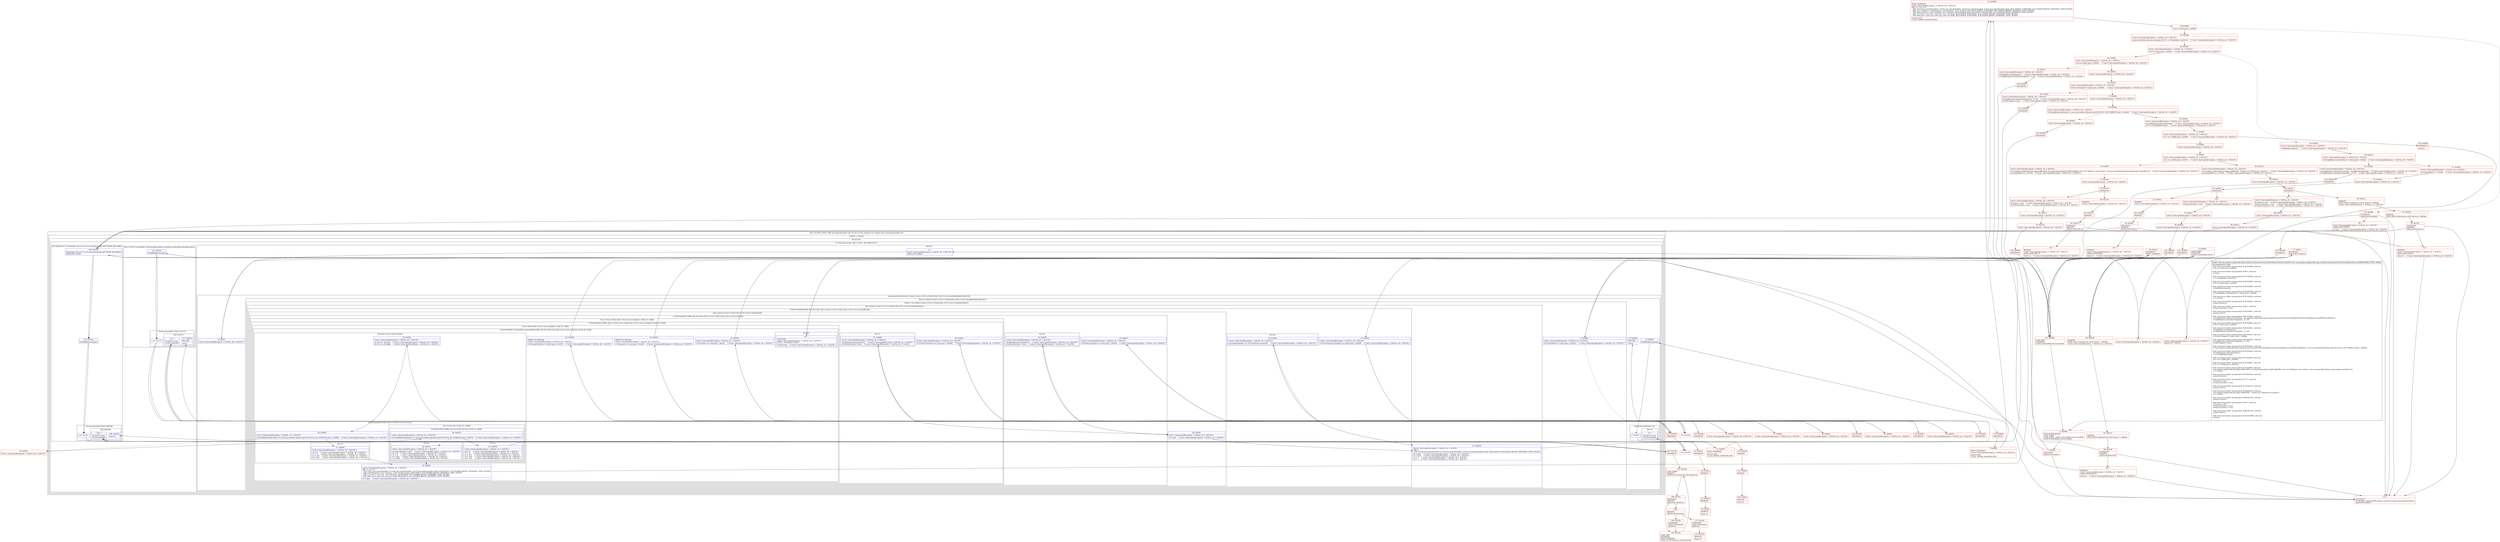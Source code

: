 digraph "CFG forcom.mapbox.mapboxsdk.maps.renderer.textureview.TextureViewRenderThread.run()V" {
subgraph cluster_Region_1264823292 {
label = "R(1:(1:(2:2|3))) | DECL_VAR: java.lang.Runnable null, int null, int null, boolean null, boolean null, java.lang.Runnable null\l";
node [shape=record,color=blue];
subgraph cluster_LoopRegion_1306323587 {
label = "LOOP:0: (1:(2:2|3))";
node [shape=record,color=blue];
subgraph cluster_Region_1619966888 {
label = "R(1:(2:2|3))";
node [shape=record,color=blue];
subgraph cluster_TryCatchRegion_1782563982 {
label = "Try: R(2:2|3) catches: R(2:111|155), R(3:100|101|141)";
node [shape=record,color=blue];
subgraph cluster_Region_1012252286 {
label = "R(2:2|3)";
node [shape=record,color=blue];
Node_2 [shape=record,label="{2\:\ ?|Catch:\{ InterruptedException \-\> 0x014e, all \-\> 0x0139 \}\lSplitter:B:1:0x0001\l}"];
subgraph cluster_SynchronizedRegion_385336197 {
label = "Synchronized:R(2:3|(4:(2:(1:20)(2:(1:24)(1:(1:27)(1:(1:95)(3:35|(1:37)(1:(1:41)(1:42))|38)))|28)|21)|8|10|13))";
node [shape=record,color=blue];
Node_3 [shape=record,label="{3\:\ 0x0003|Catch:\{ InterruptedException \-\> 0x014e, all \-\> 0x0139 \}\l}"];
subgraph cluster_Region_53569800 {
label = "R(4:(2:(1:20)(2:(1:24)(1:(1:27)(1:(1:95)(3:35|(1:37)(1:(1:41)(1:42))|38)))|28)|21)|8|10|13)";
node [shape=record,color=blue];
subgraph cluster_LoopRegion_398382676 {
label = "LOOP:1: (2:(1:20)(2:(1:24)(1:(1:27)(1:(1:95)(3:35|(1:37)(1:(1:41)(1:42))|38)))|28)|21)";
node [shape=record,color=blue];
Node_6 [shape=record,label="{6\:\ 0x0006|Catch:\{ InterruptedException \-\> 0x014e, all \-\> 0x0139 \}\l|if (r9.shouldExit == false) goto L_0x001d     \/\/ Catch:\{ InterruptedException \-\> 0x014e, all \-\> 0x0139 \}\l}"];
subgraph cluster_Region_695375653 {
label = "R(2:(1:20)(2:(1:24)(1:(1:27)(1:(1:95)(3:35|(1:37)(1:(1:41)(1:42))|38)))|28)|21)";
node [shape=record,color=blue];
subgraph cluster_IfRegion_109657235 {
label = "IF [B:19:0x0026] THEN: R(1:20) ELSE: R(2:(1:24)(1:(1:27)(1:(1:95)(3:35|(1:37)(1:(1:41)(1:42))|38)))|28)";
node [shape=record,color=blue];
Node_19 [shape=record,label="{19\:\ 0x0026|Catch:\{ InterruptedException \-\> 0x014e, all \-\> 0x0139 \}\l|if (r9.eventQueue.isEmpty() == false) goto L_0x0028     \/\/ Catch:\{ InterruptedException \-\> 0x014e, all \-\> 0x0139 \}\l}"];
subgraph cluster_Region_45499654 {
label = "R(1:20)";
node [shape=record,color=blue];
Node_20 [shape=record,label="{20\:\ 0x0028|Catch:\{ InterruptedException \-\> 0x014e, all \-\> 0x0139 \}\l|java.lang.Runnable r2 = r9.eventQueue.remove(0)     \/\/ Catch:\{ InterruptedException \-\> 0x014e, all \-\> 0x0139 \}\l}"];
}
subgraph cluster_Region_387960657 {
label = "R(2:(1:24)(1:(1:27)(1:(1:95)(3:35|(1:37)(1:(1:41)(1:42))|38)))|28)";
node [shape=record,color=blue];
subgraph cluster_IfRegion_785001516 {
label = "IF [B:23:0x0037] THEN: R(1:24) ELSE: R(1:(1:27)(1:(1:95)(3:35|(1:37)(1:(1:41)(1:42))|38)))";
node [shape=record,color=blue];
Node_23 [shape=record,label="{23\:\ 0x0037|Catch:\{ InterruptedException \-\> 0x014e, all \-\> 0x0139 \}\l|if (r9.destroySurface == true) goto L_0x0039     \/\/ Catch:\{ InterruptedException \-\> 0x014e, all \-\> 0x0139 \}\l}"];
subgraph cluster_Region_649820628 {
label = "R(1:24)";
node [shape=record,color=blue];
Node_24 [shape=record,label="{24\:\ 0x0039|Catch:\{ InterruptedException \-\> 0x014e, all \-\> 0x0139 \}\l|r9.eglHolder.destroySurface()     \/\/ Catch:\{ InterruptedException \-\> 0x014e, all \-\> 0x0139 \}\lr9.destroySurface = false     \/\/ Catch:\{ InterruptedException \-\> 0x014e, all \-\> 0x0139 \}\l}"];
}
subgraph cluster_Region_1196820257 {
label = "R(1:(1:27)(1:(1:95)(3:35|(1:37)(1:(1:41)(1:42))|38))) | ELSE_IF_CHAIN\l";
node [shape=record,color=blue];
subgraph cluster_IfRegion_150263548 {
label = "IF [B:26:0x0043] THEN: R(1:27) ELSE: R(1:(1:95)(3:35|(1:37)(1:(1:41)(1:42))|38)) | ELSE_IF_CHAIN\l";
node [shape=record,color=blue];
Node_26 [shape=record,label="{26\:\ 0x0043|Catch:\{ InterruptedException \-\> 0x014e, all \-\> 0x0139 \}\l|if (r9.destroyContext == true) goto L_0x0045     \/\/ Catch:\{ InterruptedException \-\> 0x014e, all \-\> 0x0139 \}\l}"];
subgraph cluster_Region_1998598274 {
label = "R(1:27)";
node [shape=record,color=blue];
Node_27 [shape=record,label="{27\:\ 0x0045|Catch:\{ InterruptedException \-\> 0x014e, all \-\> 0x0139 \}\l|r9.eglHolder.destroyContext()     \/\/ Catch:\{ InterruptedException \-\> 0x014e, all \-\> 0x0139 \}\lr9.destroyContext = false     \/\/ Catch:\{ InterruptedException \-\> 0x014e, all \-\> 0x0139 \}\l}"];
}
subgraph cluster_Region_178819691 {
label = "R(1:(1:95)(3:35|(1:37)(1:(1:41)(1:42))|38)) | ELSE_IF_CHAIN\l";
node [shape=record,color=blue];
subgraph cluster_IfRegion_2108744464 {
label = "IF [B:30:0x0050, B:32:0x0054, B:34:0x0058] THEN: R(1:95) ELSE: R(3:35|(1:37)(1:(1:41)(1:42))|38) | ELSE_IF_CHAIN\l";
node [shape=record,color=blue];
Node_30 [shape=record,label="{30\:\ 0x0050|Catch:\{ InterruptedException \-\> 0x014e, all \-\> 0x0139 \}\l|if (r9.surface == null) goto L_0x012f     \/\/ Catch:\{ InterruptedException \-\> 0x014e, all \-\> 0x0139 \}\l}"];
Node_32 [shape=record,label="{32\:\ 0x0054|ADDED_TO_REGION\lCatch:\{ InterruptedException \-\> 0x014e, all \-\> 0x0139 \}\l|if (r9.paused == true) goto L_0x012f     \/\/ Catch:\{ InterruptedException \-\> 0x014e, all \-\> 0x0139 \}\l}"];
Node_34 [shape=record,label="{34\:\ 0x0058|ADDED_TO_REGION\lCatch:\{ InterruptedException \-\> 0x014e, all \-\> 0x0139 \}\l|if (r9.requestRender == false) goto L_0x012f     \/\/ Catch:\{ InterruptedException \-\> 0x014e, all \-\> 0x0139 \}\l}"];
subgraph cluster_Region_1398638956 {
label = "R(1:95)";
node [shape=record,color=blue];
Node_95 [shape=record,label="{95\:\ ?|LOOP_END\lCatch:\{ InterruptedException \-\> 0x014e, all \-\> 0x0139 \}\lLOOP:1: B:4:0x0004\-\>B:95:?\l|r9.lock.wait()     \/\/ Catch:\{ InterruptedException \-\> 0x014e, all \-\> 0x0139 \}\l}"];
}
subgraph cluster_Region_53805794 {
label = "R(3:35|(1:37)(1:(1:41)(1:42))|38)";
node [shape=record,color=blue];
Node_35 [shape=record,label="{35\:\ 0x005a|Catch:\{ InterruptedException \-\> 0x014e, all \-\> 0x0139 \}\l|int int r3 = r9.width     \/\/ Catch:\{ InterruptedException \-\> 0x014e, all \-\> 0x0139 \}\lint int r2 = r9.height     \/\/ Catch:\{ InterruptedException \-\> 0x014e, all \-\> 0x0139 \}\l}"];
subgraph cluster_IfRegion_630130597 {
label = "IF [B:36:0x0066] THEN: R(1:37) ELSE: R(1:(1:41)(1:42))";
node [shape=record,color=blue];
Node_36 [shape=record,label="{36\:\ 0x0066|Catch:\{ InterruptedException \-\> 0x014e, all \-\> 0x0139 \}\l|if (r9.eglHolder.eglContext == javax.microedition.khronos.egl.EGL10.EGL_NO_CONTEXT) goto L_0x0068     \/\/ Catch:\{ InterruptedException \-\> 0x014e, all \-\> 0x0139 \}\l}"];
subgraph cluster_Region_1090432300 {
label = "R(1:37)";
node [shape=record,color=blue];
Node_37 [shape=record,label="{37\:\ 0x0068|Catch:\{ InterruptedException \-\> 0x014e, all \-\> 0x0139 \}\l|r8 = r2     \/\/ Catch:\{ InterruptedException \-\> 0x014e, all \-\> 0x0139 \}\lr7 = r3     \/\/ Catch:\{ InterruptedException \-\> 0x014e, all \-\> 0x0139 \}\lr2 = null     \/\/ Catch:\{ InterruptedException \-\> 0x014e, all \-\> 0x0139 \}\lr3 = true     \/\/ Catch:\{ InterruptedException \-\> 0x014e, all \-\> 0x0139 \}\l}"];
}
subgraph cluster_Region_1803219637 {
label = "R(1:(1:41)(1:42)) | ELSE_IF_CHAIN\l";
node [shape=record,color=blue];
subgraph cluster_IfRegion_296232105 {
label = "IF [B:40:0x0076] THEN: R(1:41) ELSE: R(1:42) | ELSE_IF_CHAIN\l";
node [shape=record,color=blue];
Node_40 [shape=record,label="{40\:\ 0x0076|Catch:\{ InterruptedException \-\> 0x014e, all \-\> 0x0139 \}\l|if (r9.eglHolder.eglSurface == javax.microedition.khronos.egl.EGL10.EGL_NO_SURFACE) goto L_0x0078     \/\/ Catch:\{ InterruptedException \-\> 0x014e, all \-\> 0x0139 \}\l}"];
subgraph cluster_Region_1892698181 {
label = "R(1:41)";
node [shape=record,color=blue];
Node_41 [shape=record,label="{41\:\ 0x0078|Catch:\{ InterruptedException \-\> 0x014e, all \-\> 0x0139 \}\l|r8 = r2     \/\/ Catch:\{ InterruptedException \-\> 0x014e, all \-\> 0x0139 \}\lr7 = r3     \/\/ Catch:\{ InterruptedException \-\> 0x014e, all \-\> 0x0139 \}\lr2 = null     \/\/ Catch:\{ InterruptedException \-\> 0x014e, all \-\> 0x0139 \}\lr3 = false     \/\/ Catch:\{ InterruptedException \-\> 0x014e, all \-\> 0x0139 \}\lr6 = true     \/\/ Catch:\{ InterruptedException \-\> 0x014e, all \-\> 0x0139 \}\l}"];
}
subgraph cluster_Region_8740116 {
label = "R(1:42)";
node [shape=record,color=blue];
Node_42 [shape=record,label="{42\:\ 0x007e|Catch:\{ InterruptedException \-\> 0x014e, all \-\> 0x0139 \}\l|r9.requestRender = false     \/\/ Catch:\{ InterruptedException \-\> 0x014e, all \-\> 0x0139 \}\lr8 = r2     \/\/ Catch:\{ InterruptedException \-\> 0x014e, all \-\> 0x0139 \}\lr7 = r3     \/\/ Catch:\{ InterruptedException \-\> 0x014e, all \-\> 0x0139 \}\lr2 = null     \/\/ Catch:\{ InterruptedException \-\> 0x014e, all \-\> 0x0139 \}\lr3 = false     \/\/ Catch:\{ InterruptedException \-\> 0x014e, all \-\> 0x0139 \}\l}"];
}
}
}
}
Node_38 [shape=record,label="{38\:\ 0x006c|Catch:\{ InterruptedException \-\> 0x014e, all \-\> 0x0139 \}\lPHI: r2 r3 r7 r8 \l  PHI: (r2v42 java.lang.Runnable) = (r2v40 java.lang.Runnable), (r2v43 java.lang.Runnable) binds: [B:42:0x007e, B:37:0x0068] A[DONT_GENERATE, DONT_INLINE]\l  PHI: (r3v9 boolean) = (r3v7 boolean), (r3v10 boolean) binds: [B:42:0x007e, B:37:0x0068] A[DONT_GENERATE, DONT_INLINE]\l  PHI: (r7v5 int) = (r7v3 int), (r7v6 int) binds: [B:42:0x007e, B:37:0x0068] A[DONT_GENERATE, DONT_INLINE]\l  PHI: (r8v3 int) = (r8v1 int), (r8v4 int) binds: [B:42:0x007e, B:37:0x0068] A[DONT_GENERATE, DONT_INLINE]\l|r6 = false     \/\/ Catch:\{ InterruptedException \-\> 0x014e, all \-\> 0x0139 \}\l}"];
}
}
}
}
}
}
Node_28 [shape=record,label="{28\:\ 0x004c|Catch:\{ InterruptedException \-\> 0x014e, all \-\> 0x0139 \}\l|r2 = null     \/\/ Catch:\{ InterruptedException \-\> 0x014e, all \-\> 0x0139 \}\l}"];
}
}
Node_21 [shape=record,label="{21\:\ 0x0030|Catch:\{ InterruptedException \-\> 0x014e, all \-\> 0x0139 \}\lPHI: r2 \l  PHI: (r2v44 java.lang.Runnable) = (r2v9 java.lang.Runnable), (r2v32 java.lang.Runnable) binds: [B:20:0x0028, B:28:0x004c] A[DONT_GENERATE, DONT_INLINE]\l|r3 = false     \/\/ Catch:\{ InterruptedException \-\> 0x014e, all \-\> 0x0139 \}\lr6 = false     \/\/ Catch:\{ InterruptedException \-\> 0x014e, all \-\> 0x0139 \}\lr7 = \-1     \/\/ Catch:\{ InterruptedException \-\> 0x014e, all \-\> 0x0139 \}\lr8 = \-1     \/\/ Catch:\{ InterruptedException \-\> 0x014e, all \-\> 0x0139 \}\l}"];
}
}
Node_8 [shape=record,label="{8\:\ 0x0009|r9.eglHolder.cleanup()\l}"];
subgraph cluster_SynchronizedRegion_771868953 {
label = "Synchronized:R(2:9|(1:11))";
node [shape=record,color=blue];
Node_9 [shape=record,label="{9\:\ 0x0010}"];
subgraph cluster_Region_1944998227 {
label = "R(1:11)";
node [shape=record,color=blue];
Node_11 [shape=record,label="{11\:\ ?|r9.exited = true\lr9.lock.notifyAll()\l}"];
}
}
Node_13 [shape=record,label="{13\:\ 0x0019|RETURN\l|return\l}"];
}
}
}
subgraph cluster_Region_1329457857 {
label = "R(2:111|155) | ExcHandler: InterruptedException (unused java.lang.InterruptedException)\l";
node [shape=record,color=blue];
Node_111 [shape=record,label="{111\:\ 0x014e|r9.eglHolder.cleanup()\l}"];
subgraph cluster_SynchronizedRegion_526385891 {
label = "Synchronized:R(2:113|(2:115|117))";
node [shape=record,color=blue];
Node_113 [shape=record,label="{113\:\ 0x0155}"];
subgraph cluster_Region_1057577239 {
label = "R(2:115|117)";
node [shape=record,color=blue];
Node_115 [shape=record,label="{115\:\ ?|r9.exited = true\lr9.lock.notifyAll()\l}"];
Node_117 [shape=record,label="{117\:\ 0x015e|RETURN\l|return\l}"];
}
}
}
subgraph cluster_Region_1047323500 {
label = "R(3:100|101|141) | ExcHandler: all (r1v2 'th' java.lang.Throwable A[CUSTOM_DECLARE])\l";
node [shape=record,color=blue];
Node_100 [shape=record,label="{100\:\ 0x0139|ExcHandler: all (r1v2 'th' java.lang.Throwable A[CUSTOM_DECLARE])\lSplitter:B:1:0x0001\l}"];
Node_101 [shape=record,label="{101\:\ 0x013a|r9.eglHolder.cleanup()\l}"];
subgraph cluster_SynchronizedRegion_514293122 {
label = "Synchronized:R(2:102|(2:104|106))";
node [shape=record,color=blue];
Node_102 [shape=record,label="{102\:\ 0x0141}"];
subgraph cluster_Region_21959599 {
label = "R(2:104|106)";
node [shape=record,color=blue];
Node_104 [shape=record,label="{104\:\ ?|r9.exited = true\lr9.lock.notifyAll()\l}"];
Node_106 [shape=record,label="{106\:\ 0x014a|throw r1\l}"];
}
}
}
}
}
}
}
subgraph cluster_Region_1329457857 {
label = "R(2:111|155) | ExcHandler: InterruptedException (unused java.lang.InterruptedException)\l";
node [shape=record,color=blue];
Node_111 [shape=record,label="{111\:\ 0x014e|r9.eglHolder.cleanup()\l}"];
subgraph cluster_SynchronizedRegion_526385891 {
label = "Synchronized:R(2:113|(2:115|117))";
node [shape=record,color=blue];
Node_113 [shape=record,label="{113\:\ 0x0155}"];
subgraph cluster_Region_1057577239 {
label = "R(2:115|117)";
node [shape=record,color=blue];
Node_115 [shape=record,label="{115\:\ ?|r9.exited = true\lr9.lock.notifyAll()\l}"];
Node_117 [shape=record,label="{117\:\ 0x015e|RETURN\l|return\l}"];
}
}
}
subgraph cluster_Region_1047323500 {
label = "R(3:100|101|141) | ExcHandler: all (r1v2 'th' java.lang.Throwable A[CUSTOM_DECLARE])\l";
node [shape=record,color=blue];
Node_100 [shape=record,label="{100\:\ 0x0139|ExcHandler: all (r1v2 'th' java.lang.Throwable A[CUSTOM_DECLARE])\lSplitter:B:1:0x0001\l}"];
Node_101 [shape=record,label="{101\:\ 0x013a|r9.eglHolder.cleanup()\l}"];
subgraph cluster_SynchronizedRegion_514293122 {
label = "Synchronized:R(2:102|(2:104|106))";
node [shape=record,color=blue];
Node_102 [shape=record,label="{102\:\ 0x0141}"];
subgraph cluster_Region_21959599 {
label = "R(2:104|106)";
node [shape=record,color=blue];
Node_104 [shape=record,label="{104\:\ ?|r9.exited = true\lr9.lock.notifyAll()\l}"];
Node_106 [shape=record,label="{106\:\ 0x014a|throw r1\l}"];
}
}
}
Node_0 [shape=record,color=red,label="{0\:\ 0x0000|MTH_ENTER_BLOCK\lLOOP_START\lLOOP_LABEL: LOOP:0: B:0:0x0000\-\>B:121:0x0000\lLOOP:0: B:0:0x0000\-\>B:121:0x0000\l}"];
Node_1 [shape=record,color=red,label="{1\:\ 0x0001|SYNTHETIC\lSplitter:B:1:0x0001\l}"];
Node_4 [shape=record,color=red,label="{4\:\ 0x0004|LOOP_START\lSYNTHETIC\lLOOP:1: B:4:0x0004\-\>B:95:?\l}"];
Node_5 [shape=record,color=red,label="{5\:\ ?|Catch:\{ InterruptedException \-\> 0x014e, all \-\> 0x0139 \}\l}"];
Node_7 [shape=record,color=red,label="{7\:\ 0x0008|DONT_GENERATE\lCatch:\{ InterruptedException \-\> 0x014e, all \-\> 0x0139 \}\l|monitor\-exit(\l\/\/ error: 0x0008: MONITOR_EXIT  \l}"];
Node_10 [shape=record,color=red,label="{10\:\ 0x0011|SYNTHETIC\l}"];
Node_12 [shape=record,color=red,label="{12\:\ 0x0018|DONT_GENERATE\l|monitor\-exit(\l\/\/ error: 0x0018: MONITOR_EXIT  \l}"];
Node_14 [shape=record,color=red,label="{14\:\ 0x001a|REMOVE\l}"];
Node_15 [shape=record,color=red,label="{15\:\ 0x001b|REMOVE\l}"];
Node_16 [shape=record,color=red,label="{16\:\ 0x001c|REMOVE\l|throw r0\l}"];
Node_17 [shape=record,color=red,label="{17\:\ 0x001d|SYNTHETIC\lSplitter:B:17:0x001d\l}"];
Node_18 [shape=record,color=red,label="{18\:\ ?|Catch:\{ InterruptedException \-\> 0x014e, all \-\> 0x0139 \}\lSplitter:B:17:0x001d\l}"];
Node_22 [shape=record,color=red,label="{22\:\ 0x0035|Catch:\{ InterruptedException \-\> 0x014e, all \-\> 0x0139 \}\l}"];
Node_25 [shape=record,color=red,label="{25\:\ 0x0041|Catch:\{ InterruptedException \-\> 0x014e, all \-\> 0x0139 \}\l}"];
Node_29 [shape=record,color=red,label="{29\:\ 0x004e|Catch:\{ InterruptedException \-\> 0x014e, all \-\> 0x0139 \}\l}"];
Node_31 [shape=record,color=red,label="{31\:\ 0x0052|Catch:\{ InterruptedException \-\> 0x014e, all \-\> 0x0139 \}\l}"];
Node_33 [shape=record,color=red,label="{33\:\ 0x0056|Catch:\{ InterruptedException \-\> 0x014e, all \-\> 0x0139 \}\l}"];
Node_39 [shape=record,color=red,label="{39\:\ 0x006e|Catch:\{ InterruptedException \-\> 0x014e, all \-\> 0x0139 \}\l}"];
Node_43 [shape=record,color=red,label="{43\:\ 0x0085|DONT_GENERATE\lCatch:\{ InterruptedException \-\> 0x014e, all \-\> 0x0139 \}\lPHI: r2 r3 r6 r7 r8 \l  PHI: (r2v10 java.lang.Runnable) = (r2v41 java.lang.Runnable), (r2v42 java.lang.Runnable), (r2v44 java.lang.Runnable) binds: [B:41:0x0078, B:38:0x006c, B:21:0x0030] A[DONT_GENERATE, DONT_INLINE]\l  PHI: (r3v1 boolean) = (r3v8 boolean), (r3v9 boolean), (r3v11 boolean) binds: [B:41:0x0078, B:38:0x006c, B:21:0x0030] A[DONT_GENERATE, DONT_INLINE]\l  PHI: (r6v0 boolean) = (r6v6 boolean), (r6v7 boolean), (r6v8 boolean) binds: [B:41:0x0078, B:38:0x006c, B:21:0x0030] A[DONT_GENERATE, DONT_INLINE]\l  PHI: (r7v0 int) = (r7v4 int), (r7v5 int), (r7v7 int) binds: [B:41:0x0078, B:38:0x006c, B:21:0x0030] A[DONT_GENERATE, DONT_INLINE]\l  PHI: (r8v0 int) = (r8v2 int), (r8v3 int), (r8v5 int) binds: [B:41:0x0078, B:38:0x006c, B:21:0x0030] A[DONT_GENERATE, DONT_INLINE]\l|monitor\-exit(\l\/\/ error: 0x0085: MONITOR_EXIT  \l}"];
Node_44 [shape=record,color=red,label="{44\:\ 0x0086|if (r2 == null) goto L_0x008d\l}"];
Node_45 [shape=record,color=red,label="{45\:\ 0x0088|SYNTHETIC\lSplitter:B:45:0x0088\l}"];
Node_46 [shape=record,color=red,label="{46\:\ ?|Catch:\{ InterruptedException \-\> 0x014e, all \-\> 0x0139 \}\lSplitter:B:45:0x0088\l|r2.run()     \/\/ Catch:\{ InterruptedException \-\> 0x014e, all \-\> 0x0139 \}\l}"];
Node_47 [shape=record,color=red,label="{47\:\ 0x008d|Catch:\{ InterruptedException \-\> 0x014e, all \-\> 0x0139 \}\l|javax.microedition.khronos.opengles.GL10 r1 = r9.eglHolder.createGL()     \/\/ Catch:\{ InterruptedException \-\> 0x014e, all \-\> 0x0139 \}\l}"];
Node_48 [shape=record,color=red,label="{48\:\ 0x0093|Catch:\{ InterruptedException \-\> 0x014e, all \-\> 0x0139 \}\l|if (r3 == false) goto L_0x00bf     \/\/ Catch:\{ InterruptedException \-\> 0x014e, all \-\> 0x0139 \}\l}"];
Node_49 [shape=record,color=red,label="{49\:\ 0x0095|Catch:\{ InterruptedException \-\> 0x014e, all \-\> 0x0139 \}\l|r9.eglHolder.prepare()     \/\/ Catch:\{ InterruptedException \-\> 0x014e, all \-\> 0x0139 \}\l}"];
Node_50 [shape=record,color=red,label="{50\:\ 0x00a0|Catch:\{ InterruptedException \-\> 0x014e, all \-\> 0x0139 \}\l|if (r9.eglHolder.createSurface() != false) goto L_0x00ad     \/\/ Catch:\{ InterruptedException \-\> 0x014e, all \-\> 0x0139 \}\l}"];
Node_51 [shape=record,color=red,label="{51\:\ 0x00a2|Catch:\{ InterruptedException \-\> 0x014e, all \-\> 0x0139 \}\l|java.lang.Object r1 = r9.lock     \/\/ Catch:\{ InterruptedException \-\> 0x014e, all \-\> 0x0139 \}\l}"];
Node_52 [shape=record,color=red,label="{52\:\ 0x00a4|Catch:\{ InterruptedException \-\> 0x014e, all \-\> 0x0139 \}\l}"];
Node_53 [shape=record,color=red,label="{53\:\ 0x00a5|SYNTHETIC\l}"];
Node_54 [shape=record,color=red,label="{54\:\ ?|Catch:\{ InterruptedException \-\> 0x014e, all \-\> 0x0139 \}\l|r9.destroySurface = true     \/\/ Catch:\{ InterruptedException \-\> 0x014e, all \-\> 0x0139 \}\l}"];
Node_55 [shape=record,color=red,label="{55\:\ 0x00a7|Catch:\{ InterruptedException \-\> 0x014e, all \-\> 0x0139 \}\l}"];
Node_56 [shape=record,color=red,label="{56\:\ 0x00a8|Catch:\{ InterruptedException \-\> 0x014e, all \-\> 0x0139 \}\l}"];
Node_57 [shape=record,color=red,label="{57\:\ 0x00aa|REMOVE\lCatch:\{ InterruptedException \-\> 0x014e, all \-\> 0x0139 \}\l}"];
Node_58 [shape=record,color=red,label="{58\:\ 0x00ab|REMOVE\l}"];
Node_59 [shape=record,color=red,label="{59\:\ 0x00ac|SYNTHETIC\lREMOVE\lSplitter:B:59:0x00ac\l}"];
Node_60 [shape=record,color=red,label="{60\:\ ?|REMOVE\lCatch:\{ InterruptedException \-\> 0x014e, all \-\> 0x0139 \}\lSplitter:B:59:0x00ac\l|throw r2     \/\/ Catch:\{ InterruptedException \-\> 0x014e, all \-\> 0x0139 \}\l}"];
Node_61 [shape=record,color=red,label="{61\:\ 0x00ad|Catch:\{ InterruptedException \-\> 0x014e, all \-\> 0x0139 \}\l|r9.mapRenderer.onSurfaceCreated(r1, r9.eglHolder.eglConfig)     \/\/ Catch:\{ InterruptedException \-\> 0x014e, all \-\> 0x0139 \}\lr9.mapRenderer.onSurfaceChanged(r1, r7, r8)     \/\/ Catch:\{ InterruptedException \-\> 0x014e, all \-\> 0x0139 \}\l}"];
Node_62 [shape=record,color=red,label="{62\:\ 0x00bf|Catch:\{ InterruptedException \-\> 0x014e, all \-\> 0x0139 \}\l|if (r6 == false) goto L_0x00cd     \/\/ Catch:\{ InterruptedException \-\> 0x014e, all \-\> 0x0139 \}\l}"];
Node_63 [shape=record,color=red,label="{63\:\ 0x00c1|Catch:\{ InterruptedException \-\> 0x014e, all \-\> 0x0139 \}\l|r9.eglHolder.createSurface()     \/\/ Catch:\{ InterruptedException \-\> 0x014e, all \-\> 0x0139 \}\lr9.mapRenderer.onSurfaceChanged(r1, r7, r8)     \/\/ Catch:\{ InterruptedException \-\> 0x014e, all \-\> 0x0139 \}\l}"];
Node_64 [shape=record,color=red,label="{64\:\ 0x00cd|Catch:\{ InterruptedException \-\> 0x014e, all \-\> 0x0139 \}\l}"];
Node_65 [shape=record,color=red,label="{65\:\ 0x00cf|Catch:\{ InterruptedException \-\> 0x014e, all \-\> 0x0139 \}\l|if (r9.sizeChanged == false) goto L_0x00da     \/\/ Catch:\{ InterruptedException \-\> 0x014e, all \-\> 0x0139 \}\l}"];
Node_66 [shape=record,color=red,label="{66\:\ 0x00d1|Catch:\{ InterruptedException \-\> 0x014e, all \-\> 0x0139 \}\l|r9.mapRenderer.onSurfaceChanged(r1, r7, r8)     \/\/ Catch:\{ InterruptedException \-\> 0x014e, all \-\> 0x0139 \}\lr9.sizeChanged = false     \/\/ Catch:\{ InterruptedException \-\> 0x014e, all \-\> 0x0139 \}\l}"];
Node_67 [shape=record,color=red,label="{67\:\ 0x00da|Catch:\{ InterruptedException \-\> 0x014e, all \-\> 0x0139 \}\l}"];
Node_68 [shape=record,color=red,label="{68\:\ 0x00e2|Catch:\{ InterruptedException \-\> 0x014e, all \-\> 0x0139 \}\l|if (r9.eglHolder.eglSurface != javax.microedition.khronos.egl.EGL10.EGL_NO_SURFACE) goto L_0x00e6     \/\/ Catch:\{ InterruptedException \-\> 0x014e, all \-\> 0x0139 \}\l}"];
Node_69 [shape=record,color=red,label="{69\:\ 0x00e4|Catch:\{ InterruptedException \-\> 0x014e, all \-\> 0x0139 \}\l}"];
Node_70 [shape=record,color=red,label="{70\:\ 0x00e6|Catch:\{ InterruptedException \-\> 0x014e, all \-\> 0x0139 \}\l|r9.mapRenderer.onDrawFrame(r1)     \/\/ Catch:\{ InterruptedException \-\> 0x014e, all \-\> 0x0139 \}\lint r1 = r9.eglHolder.swap()     \/\/ Catch:\{ InterruptedException \-\> 0x014e, all \-\> 0x0139 \}\l}"];
Node_71 [shape=record,color=red,label="{71\:\ 0x00f3|Catch:\{ InterruptedException \-\> 0x014e, all \-\> 0x0139 \}\l|if (r1 == 12288) goto L_0x0000     \/\/ Catch:\{ InterruptedException \-\> 0x014e, all \-\> 0x0139 \}\l}"];
Node_72 [shape=record,color=red,label="{72\:\ 0x00f5|Catch:\{ InterruptedException \-\> 0x014e, all \-\> 0x0139 \}\l}"];
Node_73 [shape=record,color=red,label="{73\:\ 0x00f7|Catch:\{ InterruptedException \-\> 0x014e, all \-\> 0x0139 \}\l|if (r1 == 12302) goto L_0x0119     \/\/ Catch:\{ InterruptedException \-\> 0x014e, all \-\> 0x0139 \}\l}"];
Node_74 [shape=record,color=red,label="{74\:\ 0x00f9|Catch:\{ InterruptedException \-\> 0x014e, all \-\> 0x0139 \}\l|com.mapbox.mapboxsdk.log.Logger.m86w(TAG, java.lang.String.format(\"eglSwapBuffer error: %s. Waiting or new surface\", new java.lang.Object[]\{java.lang.Integer.valueOf(r1)\}))     \/\/ Catch:\{ InterruptedException \-\> 0x014e, all \-\> 0x0139 \}\ljava.lang.Object r1 = r9.lock     \/\/ Catch:\{ InterruptedException \-\> 0x014e, all \-\> 0x0139 \}\l}"];
Node_75 [shape=record,color=red,label="{75\:\ 0x010e|Catch:\{ InterruptedException \-\> 0x014e, all \-\> 0x0139 \}\l}"];
Node_76 [shape=record,color=red,label="{76\:\ 0x010f|SYNTHETIC\l}"];
Node_77 [shape=record,color=red,label="{77\:\ ?|Catch:\{ InterruptedException \-\> 0x014e, all \-\> 0x0139 \}\l|r9.surface = null     \/\/ Catch:\{ InterruptedException \-\> 0x014e, all \-\> 0x0139 \}\lr9.destroySurface = true     \/\/ Catch:\{ InterruptedException \-\> 0x014e, all \-\> 0x0139 \}\l}"];
Node_78 [shape=record,color=red,label="{78\:\ 0x0113|Catch:\{ InterruptedException \-\> 0x014e, all \-\> 0x0139 \}\l}"];
Node_79 [shape=record,color=red,label="{79\:\ 0x0114|Catch:\{ InterruptedException \-\> 0x014e, all \-\> 0x0139 \}\l}"];
Node_80 [shape=record,color=red,label="{80\:\ 0x0116|REMOVE\lCatch:\{ InterruptedException \-\> 0x014e, all \-\> 0x0139 \}\l}"];
Node_81 [shape=record,color=red,label="{81\:\ 0x0117|REMOVE\l}"];
Node_82 [shape=record,color=red,label="{82\:\ 0x0118|SYNTHETIC\lREMOVE\lSplitter:B:82:0x0118\l}"];
Node_83 [shape=record,color=red,label="{83\:\ ?|REMOVE\lCatch:\{ InterruptedException \-\> 0x014e, all \-\> 0x0139 \}\lSplitter:B:82:0x0118\l|throw r2     \/\/ Catch:\{ InterruptedException \-\> 0x014e, all \-\> 0x0139 \}\l}"];
Node_84 [shape=record,color=red,label="{84\:\ 0x0119|Catch:\{ InterruptedException \-\> 0x014e, all \-\> 0x0139 \}\l|com.mapbox.mapboxsdk.log.Logger.m86w(TAG, \"Context lost. Waiting for re\-aquire\")     \/\/ Catch:\{ InterruptedException \-\> 0x014e, all \-\> 0x0139 \}\ljava.lang.Object r1 = r9.lock     \/\/ Catch:\{ InterruptedException \-\> 0x014e, all \-\> 0x0139 \}\l}"];
Node_85 [shape=record,color=red,label="{85\:\ 0x0122|Catch:\{ InterruptedException \-\> 0x014e, all \-\> 0x0139 \}\l}"];
Node_86 [shape=record,color=red,label="{86\:\ 0x0123|SYNTHETIC\l}"];
Node_87 [shape=record,color=red,label="{87\:\ ?|Catch:\{ InterruptedException \-\> 0x014e, all \-\> 0x0139 \}\l|r9.surface = null     \/\/ Catch:\{ InterruptedException \-\> 0x014e, all \-\> 0x0139 \}\lr9.destroySurface = true     \/\/ Catch:\{ InterruptedException \-\> 0x014e, all \-\> 0x0139 \}\lr9.destroyContext = true     \/\/ Catch:\{ InterruptedException \-\> 0x014e, all \-\> 0x0139 \}\l}"];
Node_88 [shape=record,color=red,label="{88\:\ 0x0129|Catch:\{ InterruptedException \-\> 0x014e, all \-\> 0x0139 \}\l}"];
Node_89 [shape=record,color=red,label="{89\:\ 0x012a|Catch:\{ InterruptedException \-\> 0x014e, all \-\> 0x0139 \}\l}"];
Node_90 [shape=record,color=red,label="{90\:\ 0x012c|REMOVE\lEDGE_INSN: B:90:0x012c\-\>B:91:0x012d ?: BREAK  \lCatch:\{ InterruptedException \-\> 0x014e, all \-\> 0x0139 \}\l}"];
Node_91 [shape=record,color=red,label="{91\:\ 0x012d|REMOVE\lEDGE_INSN: B:90:0x012c\-\>B:91:0x012d ?: BREAK  \l}"];
Node_92 [shape=record,color=red,label="{92\:\ 0x012e|SYNTHETIC\lREMOVE\lSplitter:B:92:0x012e\l}"];
Node_93 [shape=record,color=red,label="{93\:\ ?|REMOVE\lCatch:\{ InterruptedException \-\> 0x014e, all \-\> 0x0139 \}\lSplitter:B:92:0x012e\l|throw r2     \/\/ Catch:\{ InterruptedException \-\> 0x014e, all \-\> 0x0139 \}\l}"];
Node_94 [shape=record,color=red,label="{94\:\ 0x012f|SYNTHETIC\lDONT_GENERATE\l}"];
Node_96 [shape=record,color=red,label="{96\:\ 0x0136|REMOVE\lEDGE_INSN: B:96:0x0136\-\>B:97:0x0137 ?: BREAK  \lCatch:\{ InterruptedException \-\> 0x014e, all \-\> 0x0139 \}\l}"];
Node_97 [shape=record,color=red,label="{97\:\ 0x0137|REMOVE\lEDGE_INSN: B:96:0x0136\-\>B:97:0x0137 ?: BREAK  \l}"];
Node_98 [shape=record,color=red,label="{98\:\ 0x0138|SYNTHETIC\lREMOVE\lSplitter:B:98:0x0138\l}"];
Node_99 [shape=record,color=red,label="{99\:\ ?|REMOVE\lCatch:\{ InterruptedException \-\> 0x014e, all \-\> 0x0139 \}\lSplitter:B:98:0x0138\l|throw r2     \/\/ Catch:\{ InterruptedException \-\> 0x014e, all \-\> 0x0139 \}\l}"];
Node_103 [shape=record,color=red,label="{103\:\ 0x0142|SYNTHETIC\l}"];
Node_105 [shape=record,color=red,label="{105\:\ 0x0149}"];
Node_107 [shape=record,color=red,label="{107\:\ 0x014b|LOOP_START\lREMOVE\lLOOP:2: B:107:0x014b\-\>B:136:0x014b\l}"];
Node_108 [shape=record,color=red,label="{108\:\ 0x014c|SYNTHETIC\lREMOVE\lSplitter:B:108:0x014c\l}"];
Node_109 [shape=record,color=red,label="{109\:\ ?|REMOVE\lSplitter:B:108:0x014c\l}"];
Node_110 [shape=record,color=red,label="{110\:\ 0x014d|REMOVE\l|throw r0\l}"];
Node_112 [shape=record,color=red,label="{112\:\ ?|SYNTHETIC\lExcHandler: InterruptedException (unused java.lang.InterruptedException)\lSplitter:B:1:0x0001\l}"];
Node_114 [shape=record,color=red,label="{114\:\ 0x0156|SYNTHETIC\l}"];
Node_116 [shape=record,color=red,label="{116\:\ 0x015d}"];
Node_118 [shape=record,color=red,label="{118\:\ 0x015f|REMOVE\l}"];
Node_119 [shape=record,color=red,label="{119\:\ 0x0160|REMOVE\l}"];
Node_120 [shape=record,color=red,label="{120\:\ 0x0161|REMOVE\l|throw r0\l}"];
Node_121 [shape=record,color=red,label="{121\:\ 0x0000|LOOP_END\lSYNTHETIC\lLOOP:0: B:0:0x0000\-\>B:121:0x0000\l}"];
Node_122 [shape=record,color=red,label="{122\:\ 0x0008|SYNTHETIC\l}"];
Node_123 [shape=record,color=red,label="{123\:\ 0x0000|SYNTHETIC\l}"];
Node_124 [shape=record,color=red,label="{124\:\ 0x0000|SYNTHETIC\l}"];
Node_125 [shape=record,color=red,label="{125\:\ 0x0000|SYNTHETIC\l}"];
Node_126 [shape=record,color=red,label="{126\:\ 0x0000|SYNTHETIC\l}"];
Node_127 [shape=record,color=red,label="{127\:\ 0x0000|SYNTHETIC\l}"];
Node_128 [shape=record,color=red,label="{128\:\ 0x0000|SYNTHETIC\l}"];
Node_129 [shape=record,color=red,label="{129\:\ 0x0000|SYNTHETIC\l|continue\l}"];
Node_130 [shape=record,color=red,label="{130\:\ 0x0000|SYNTHETIC\l}"];
Node_131 [shape=record,color=red,label="{131\:\ 0x0000|SYNTHETIC\l}"];
Node_132 [shape=record,color=red,label="{132\:\ 0x0045|SYNTHETIC\l}"];
Node_133 [shape=record,color=red,label="{133\:\ 0x0028|SYNTHETIC\l}"];
Node_134 [shape=record,color=red,label="{134\:\ 0x0039|SYNTHETIC\l}"];
Node_135 [shape=record,color=red,label="{135\:\ 0x005a|SYNTHETIC\l}"];
Node_136 [shape=record,color=red,label="{136\:\ 0x014b|LOOP_END\lSYNTHETIC\lDONT_GENERATE\lLOOP:2: B:107:0x014b\-\>B:136:0x014b\l}"];
Node_137 [shape=record,color=red,label="{137\:\ 0x014d|SYNTHETIC\lDONT_GENERATE\lREMOVE\l}"];
Node_138 [shape=record,color=red,label="{138\:\ 0x014b|SYNTHETIC\lDONT_GENERATE\lREMOVE\l}"];
MethodNode[shape=record,label="{public void com.mapbox.mapboxsdk.maps.renderer.textureview.TextureViewRenderThread.run((r9v0 'this' com.mapbox.mapboxsdk.maps.renderer.textureview.TextureViewRenderThread A[IMMUTABLE_TYPE, THIS]))  | INCONSISTENT_CODE\lCode restructure failed: missing block: B:44:0x0086, code lost:\l    if (r2 == null) goto L_0x008d;\l\lCode restructure failed: missing block: B:46:?, code lost:\l    r2.run();\l\lCode restructure failed: missing block: B:47:0x008d, code lost:\l    r1 = r9.eglHolder.createGL();\l\lCode restructure failed: missing block: B:48:0x0093, code lost:\l    if (r3 == false) goto L_0x00bf;\l\lCode restructure failed: missing block: B:49:0x0095, code lost:\l    r9.eglHolder.prepare();\l\lCode restructure failed: missing block: B:50:0x00a0, code lost:\l    if (r9.eglHolder.createSurface() != false) goto L_0x00ad;\l\lCode restructure failed: missing block: B:51:0x00a2, code lost:\l    r1 = r9.lock;\l\lCode restructure failed: missing block: B:52:0x00a4, code lost:\l    monitor\-enter(r1);\l\lCode restructure failed: missing block: B:54:?, code lost:\l    r9.destroySurface = true;\l\lCode restructure failed: missing block: B:55:0x00a7, code lost:\l    monitor\-exit(r1);\l\lCode restructure failed: missing block: B:61:0x00ad, code lost:\l    r9.mapRenderer.onSurfaceCreated(r1, com.mapbox.mapboxsdk.maps.renderer.textureview.TextureViewRenderThread.EGLHolder.access$400(r9.eglHolder));\l    r9.mapRenderer.onSurfaceChanged(r1, r7, r8);\l\lCode restructure failed: missing block: B:62:0x00bf, code lost:\l    if (r6 == false) goto L_0x00cd;\l\lCode restructure failed: missing block: B:63:0x00c1, code lost:\l    r9.eglHolder.createSurface();\l    r9.mapRenderer.onSurfaceChanged(r1, r7, r8);\l\lCode restructure failed: missing block: B:65:0x00cf, code lost:\l    if (r9.sizeChanged == false) goto L_0x00da;\l\lCode restructure failed: missing block: B:66:0x00d1, code lost:\l    r9.mapRenderer.onSurfaceChanged(r1, r7, r8);\l    r9.sizeChanged = false;\l\lCode restructure failed: missing block: B:68:0x00e2, code lost:\l    if (com.mapbox.mapboxsdk.maps.renderer.textureview.TextureViewRenderThread.EGLHolder.access$300(r9.eglHolder) != javax.microedition.khronos.egl.EGL10.EGL_NO_SURFACE) goto L_0x00e6;\l\lCode restructure failed: missing block: B:70:0x00e6, code lost:\l    r9.mapRenderer.onDrawFrame(r1);\l    r1 = r9.eglHolder.swap();\l\lCode restructure failed: missing block: B:71:0x00f3, code lost:\l    if (r1 == 12288) goto L_0x0000;\l\lCode restructure failed: missing block: B:73:0x00f7, code lost:\l    if (r1 == 12302) goto L_0x0119;\l\lCode restructure failed: missing block: B:74:0x00f9, code lost:\l    com.mapbox.mapboxsdk.log.Logger.m86w(TAG, java.lang.String.format(\"eglSwapBuffer error: %s. Waiting or new surface\", new java.lang.Object[]\{java.lang.Integer.valueOf(r1)\}));\l    r1 = r9.lock;\l\lCode restructure failed: missing block: B:75:0x010e, code lost:\l    monitor\-enter(r1);\l\lCode restructure failed: missing block: B:77:?, code lost:\l    r9.surface = null;\l    r9.destroySurface = true;\l\lCode restructure failed: missing block: B:78:0x0113, code lost:\l    monitor\-exit(r1);\l\lCode restructure failed: missing block: B:84:0x0119, code lost:\l    com.mapbox.mapboxsdk.log.Logger.m86w(TAG, \"Context lost. Waiting for re\-aquire\");\l    r1 = r9.lock;\l\lCode restructure failed: missing block: B:85:0x0122, code lost:\l    monitor\-enter(r1);\l\lCode restructure failed: missing block: B:87:?, code lost:\l    r9.surface = null;\l    r9.destroySurface = true;\l    r9.destroyContext = true;\l\lCode restructure failed: missing block: B:88:0x0129, code lost:\l    monitor\-exit(r1);\l\lCode restructure failed: missing block: B:129:0x0000, code lost:\l    continue;\l\l}"];
MethodNode -> Node_0;
Node_2 -> Node_3;
Node_3 -> Node_4;
Node_6 -> Node_17;
Node_6 -> Node_122[style=dashed];
Node_19 -> Node_22[style=dashed];
Node_19 -> Node_133;
Node_20 -> Node_21;
Node_23 -> Node_25[style=dashed];
Node_23 -> Node_134;
Node_24 -> Node_28;
Node_26 -> Node_29[style=dashed];
Node_26 -> Node_132;
Node_27 -> Node_28;
Node_30 -> Node_31[style=dashed];
Node_30 -> Node_94;
Node_32 -> Node_33[style=dashed];
Node_32 -> Node_94;
Node_34 -> Node_94;
Node_34 -> Node_135[style=dashed];
Node_95 -> Node_4;
Node_35 -> Node_36;
Node_36 -> Node_37;
Node_36 -> Node_39[style=dashed];
Node_37 -> Node_38;
Node_40 -> Node_41;
Node_40 -> Node_42[style=dashed];
Node_41 -> Node_43;
Node_42 -> Node_38;
Node_38 -> Node_43;
Node_28 -> Node_21;
Node_21 -> Node_43;
Node_8 -> Node_9;
Node_9 -> Node_10;
Node_11 -> Node_12;
Node_111 -> Node_113;
Node_113 -> Node_114;
Node_115 -> Node_116;
Node_100 -> Node_101;
Node_101 -> Node_102;
Node_102 -> Node_103;
Node_104 -> Node_105;
Node_111 -> Node_113;
Node_113 -> Node_114;
Node_115 -> Node_116;
Node_100 -> Node_101;
Node_101 -> Node_102;
Node_102 -> Node_103;
Node_104 -> Node_105;
Node_0 -> Node_1;
Node_1 -> Node_2;
Node_1 -> Node_112;
Node_1 -> Node_100;
Node_4 -> Node_5;
Node_4 -> Node_96;
Node_5 -> Node_6;
Node_7 -> Node_8;
Node_10 -> Node_11;
Node_10 -> Node_14;
Node_12 -> Node_13;
Node_14 -> Node_15;
Node_15 -> Node_16;
Node_17 -> Node_18;
Node_17 -> Node_96;
Node_18 -> Node_19;
Node_22 -> Node_23;
Node_25 -> Node_26;
Node_29 -> Node_30;
Node_31 -> Node_32;
Node_33 -> Node_34;
Node_39 -> Node_40;
Node_43 -> Node_44;
Node_44 -> Node_45[style=dashed];
Node_44 -> Node_47;
Node_45 -> Node_46;
Node_45 -> Node_112;
Node_45 -> Node_100;
Node_46 -> Node_123;
Node_47 -> Node_48;
Node_48 -> Node_49[style=dashed];
Node_48 -> Node_62;
Node_49 -> Node_50;
Node_50 -> Node_51[style=dashed];
Node_50 -> Node_61;
Node_51 -> Node_52;
Node_52 -> Node_53;
Node_53 -> Node_54;
Node_53 -> Node_57;
Node_54 -> Node_55;
Node_55 -> Node_56;
Node_56 -> Node_124;
Node_57 -> Node_58;
Node_58 -> Node_59;
Node_59 -> Node_60;
Node_59 -> Node_112;
Node_59 -> Node_100;
Node_61 -> Node_125;
Node_62 -> Node_63[style=dashed];
Node_62 -> Node_64;
Node_63 -> Node_126;
Node_64 -> Node_65;
Node_65 -> Node_66[style=dashed];
Node_65 -> Node_67;
Node_66 -> Node_127;
Node_67 -> Node_68;
Node_68 -> Node_69[style=dashed];
Node_68 -> Node_70;
Node_69 -> Node_128;
Node_70 -> Node_71;
Node_71 -> Node_72[style=dashed];
Node_71 -> Node_129;
Node_72 -> Node_73;
Node_73 -> Node_74[style=dashed];
Node_73 -> Node_84;
Node_74 -> Node_75;
Node_75 -> Node_76;
Node_76 -> Node_77;
Node_76 -> Node_80;
Node_77 -> Node_78;
Node_78 -> Node_79;
Node_79 -> Node_130;
Node_80 -> Node_81;
Node_81 -> Node_82;
Node_82 -> Node_83;
Node_82 -> Node_112;
Node_82 -> Node_100;
Node_84 -> Node_85;
Node_85 -> Node_86;
Node_86 -> Node_87;
Node_86 -> Node_90;
Node_87 -> Node_88;
Node_88 -> Node_89;
Node_89 -> Node_131;
Node_90 -> Node_91;
Node_91 -> Node_92;
Node_92 -> Node_93;
Node_92 -> Node_112;
Node_92 -> Node_100;
Node_93 -> Node_112;
Node_93 -> Node_100;
Node_94 -> Node_95;
Node_94 -> Node_96;
Node_96 -> Node_97;
Node_97 -> Node_98;
Node_98 -> Node_99;
Node_98 -> Node_112;
Node_98 -> Node_100;
Node_99 -> Node_112;
Node_99 -> Node_100;
Node_103 -> Node_104;
Node_103 -> Node_107;
Node_105 -> Node_106;
Node_107 -> Node_108;
Node_108 -> Node_109;
Node_108 -> Node_136;
Node_109 -> Node_137;
Node_109 -> Node_138;
Node_112 -> Node_111;
Node_114 -> Node_115;
Node_114 -> Node_118;
Node_116 -> Node_117;
Node_118 -> Node_119;
Node_119 -> Node_120;
Node_121 -> Node_0;
Node_122 -> Node_7;
Node_123 -> Node_121;
Node_124 -> Node_121;
Node_125 -> Node_121;
Node_126 -> Node_121;
Node_127 -> Node_121;
Node_128 -> Node_121;
Node_129 -> Node_121;
Node_130 -> Node_121;
Node_131 -> Node_121;
Node_132 -> Node_27;
Node_133 -> Node_20;
Node_134 -> Node_24;
Node_135 -> Node_35;
Node_136 -> Node_107;
Node_137 -> Node_110;
Node_138 -> Node_136;
}

